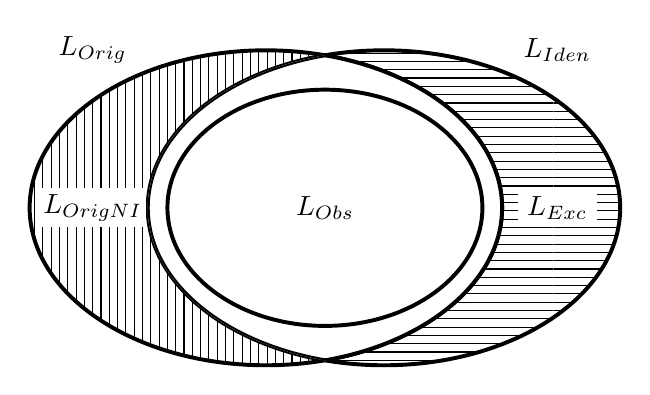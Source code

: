   \begin{tikzpicture}
    % \begin{scope}[blend group = soft light]

      \def\LOrig{(0,0) ellipse (3 and 2)}
      \def\LIden{(1.5,0) circle (3 and 2)}

      \scope
      \draw[line width=0.5mm,pattern=vertical lines] \LOrig;
      \draw[line width=0.5mm,pattern=horizontal lines] \LIden;
      \clip \LIden;
      \draw[line width=0.5mm,fill=white] \LOrig;
      \clip \LOrig;
      \draw[line width=0.5mm] \LIden;
      \endscope

      \draw[line width=0.5mm]  (0.75,0) circle (2 and 1.5);
      
      \node at (0.75,0)    {$L_{Obs}$};
      \fill[white] (-2.87,-0.25) rectangle + (1.35,0.5);
      \node at (-2.2,0)    {$L_{OrigNI}$};

      
      \node at (-2.2,2)    {$L_{Orig}$};
      \fill[white] (3.2,-0.25) rectangle + (1,0.5);
      \node at (3.7,0)    {$L_{Exc}$};

      \node at (3.7,2)    {$L_{Iden}$};
  \end{tikzpicture}